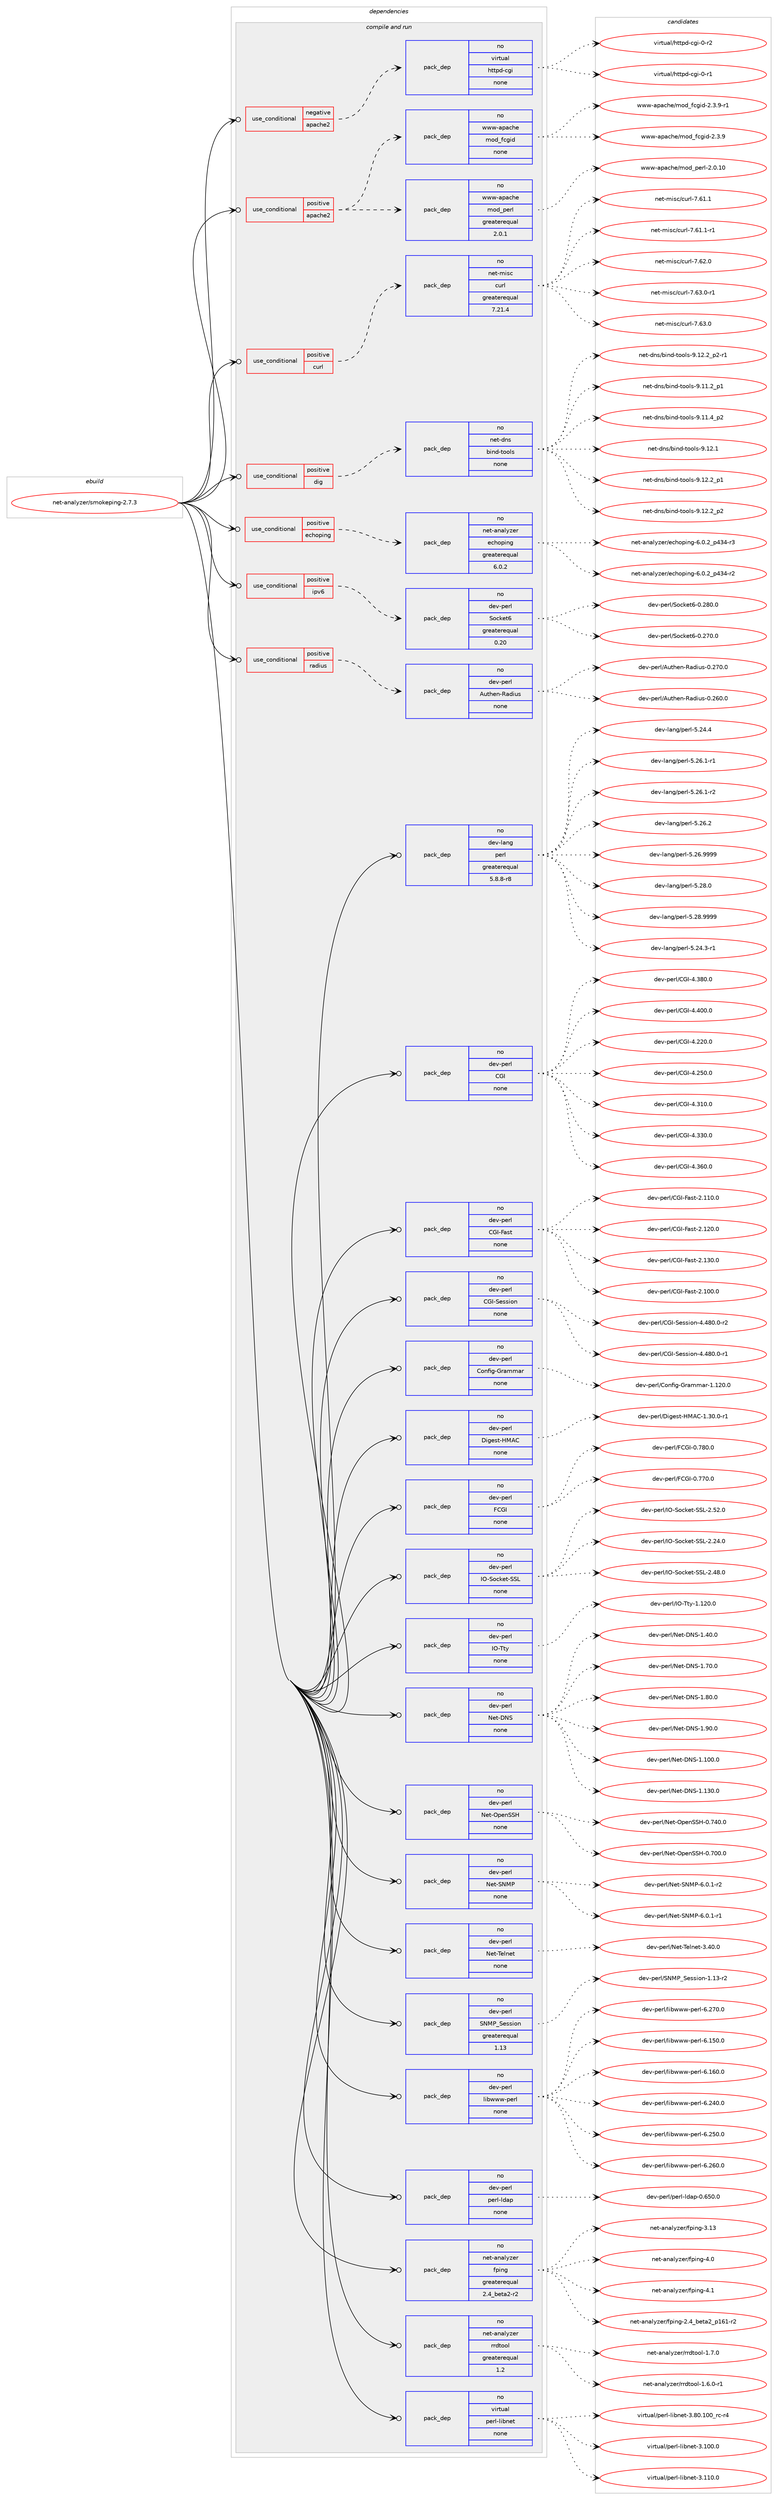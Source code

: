 digraph prolog {

# *************
# Graph options
# *************

newrank=true;
concentrate=true;
compound=true;
graph [rankdir=LR,fontname=Helvetica,fontsize=10,ranksep=1.5];#, ranksep=2.5, nodesep=0.2];
edge  [arrowhead=vee];
node  [fontname=Helvetica,fontsize=10];

# **********
# The ebuild
# **********

subgraph cluster_leftcol {
color=gray;
rank=same;
label=<<i>ebuild</i>>;
id [label="net-analyzer/smokeping-2.7.3", color=red, width=4, href="../net-analyzer/smokeping-2.7.3.svg"];
}

# ****************
# The dependencies
# ****************

subgraph cluster_midcol {
color=gray;
label=<<i>dependencies</i>>;
subgraph cluster_compile {
fillcolor="#eeeeee";
style=filled;
label=<<i>compile</i>>;
}
subgraph cluster_compileandrun {
fillcolor="#eeeeee";
style=filled;
label=<<i>compile and run</i>>;
subgraph cond352 {
dependency2958 [label=<<TABLE BORDER="0" CELLBORDER="1" CELLSPACING="0" CELLPADDING="4"><TR><TD ROWSPAN="3" CELLPADDING="10">use_conditional</TD></TR><TR><TD>negative</TD></TR><TR><TD>apache2</TD></TR></TABLE>>, shape=none, color=red];
subgraph pack2506 {
dependency2959 [label=<<TABLE BORDER="0" CELLBORDER="1" CELLSPACING="0" CELLPADDING="4" WIDTH="220"><TR><TD ROWSPAN="6" CELLPADDING="30">pack_dep</TD></TR><TR><TD WIDTH="110">no</TD></TR><TR><TD>virtual</TD></TR><TR><TD>httpd-cgi</TD></TR><TR><TD>none</TD></TR><TR><TD></TD></TR></TABLE>>, shape=none, color=blue];
}
dependency2958:e -> dependency2959:w [weight=20,style="dashed",arrowhead="vee"];
}
id:e -> dependency2958:w [weight=20,style="solid",arrowhead="odotvee"];
subgraph cond353 {
dependency2960 [label=<<TABLE BORDER="0" CELLBORDER="1" CELLSPACING="0" CELLPADDING="4"><TR><TD ROWSPAN="3" CELLPADDING="10">use_conditional</TD></TR><TR><TD>positive</TD></TR><TR><TD>apache2</TD></TR></TABLE>>, shape=none, color=red];
subgraph pack2507 {
dependency2961 [label=<<TABLE BORDER="0" CELLBORDER="1" CELLSPACING="0" CELLPADDING="4" WIDTH="220"><TR><TD ROWSPAN="6" CELLPADDING="30">pack_dep</TD></TR><TR><TD WIDTH="110">no</TD></TR><TR><TD>www-apache</TD></TR><TR><TD>mod_perl</TD></TR><TR><TD>greaterequal</TD></TR><TR><TD>2.0.1</TD></TR></TABLE>>, shape=none, color=blue];
}
dependency2960:e -> dependency2961:w [weight=20,style="dashed",arrowhead="vee"];
subgraph pack2508 {
dependency2962 [label=<<TABLE BORDER="0" CELLBORDER="1" CELLSPACING="0" CELLPADDING="4" WIDTH="220"><TR><TD ROWSPAN="6" CELLPADDING="30">pack_dep</TD></TR><TR><TD WIDTH="110">no</TD></TR><TR><TD>www-apache</TD></TR><TR><TD>mod_fcgid</TD></TR><TR><TD>none</TD></TR><TR><TD></TD></TR></TABLE>>, shape=none, color=blue];
}
dependency2960:e -> dependency2962:w [weight=20,style="dashed",arrowhead="vee"];
}
id:e -> dependency2960:w [weight=20,style="solid",arrowhead="odotvee"];
subgraph cond354 {
dependency2963 [label=<<TABLE BORDER="0" CELLBORDER="1" CELLSPACING="0" CELLPADDING="4"><TR><TD ROWSPAN="3" CELLPADDING="10">use_conditional</TD></TR><TR><TD>positive</TD></TR><TR><TD>curl</TD></TR></TABLE>>, shape=none, color=red];
subgraph pack2509 {
dependency2964 [label=<<TABLE BORDER="0" CELLBORDER="1" CELLSPACING="0" CELLPADDING="4" WIDTH="220"><TR><TD ROWSPAN="6" CELLPADDING="30">pack_dep</TD></TR><TR><TD WIDTH="110">no</TD></TR><TR><TD>net-misc</TD></TR><TR><TD>curl</TD></TR><TR><TD>greaterequal</TD></TR><TR><TD>7.21.4</TD></TR></TABLE>>, shape=none, color=blue];
}
dependency2963:e -> dependency2964:w [weight=20,style="dashed",arrowhead="vee"];
}
id:e -> dependency2963:w [weight=20,style="solid",arrowhead="odotvee"];
subgraph cond355 {
dependency2965 [label=<<TABLE BORDER="0" CELLBORDER="1" CELLSPACING="0" CELLPADDING="4"><TR><TD ROWSPAN="3" CELLPADDING="10">use_conditional</TD></TR><TR><TD>positive</TD></TR><TR><TD>dig</TD></TR></TABLE>>, shape=none, color=red];
subgraph pack2510 {
dependency2966 [label=<<TABLE BORDER="0" CELLBORDER="1" CELLSPACING="0" CELLPADDING="4" WIDTH="220"><TR><TD ROWSPAN="6" CELLPADDING="30">pack_dep</TD></TR><TR><TD WIDTH="110">no</TD></TR><TR><TD>net-dns</TD></TR><TR><TD>bind-tools</TD></TR><TR><TD>none</TD></TR><TR><TD></TD></TR></TABLE>>, shape=none, color=blue];
}
dependency2965:e -> dependency2966:w [weight=20,style="dashed",arrowhead="vee"];
}
id:e -> dependency2965:w [weight=20,style="solid",arrowhead="odotvee"];
subgraph cond356 {
dependency2967 [label=<<TABLE BORDER="0" CELLBORDER="1" CELLSPACING="0" CELLPADDING="4"><TR><TD ROWSPAN="3" CELLPADDING="10">use_conditional</TD></TR><TR><TD>positive</TD></TR><TR><TD>echoping</TD></TR></TABLE>>, shape=none, color=red];
subgraph pack2511 {
dependency2968 [label=<<TABLE BORDER="0" CELLBORDER="1" CELLSPACING="0" CELLPADDING="4" WIDTH="220"><TR><TD ROWSPAN="6" CELLPADDING="30">pack_dep</TD></TR><TR><TD WIDTH="110">no</TD></TR><TR><TD>net-analyzer</TD></TR><TR><TD>echoping</TD></TR><TR><TD>greaterequal</TD></TR><TR><TD>6.0.2</TD></TR></TABLE>>, shape=none, color=blue];
}
dependency2967:e -> dependency2968:w [weight=20,style="dashed",arrowhead="vee"];
}
id:e -> dependency2967:w [weight=20,style="solid",arrowhead="odotvee"];
subgraph cond357 {
dependency2969 [label=<<TABLE BORDER="0" CELLBORDER="1" CELLSPACING="0" CELLPADDING="4"><TR><TD ROWSPAN="3" CELLPADDING="10">use_conditional</TD></TR><TR><TD>positive</TD></TR><TR><TD>ipv6</TD></TR></TABLE>>, shape=none, color=red];
subgraph pack2512 {
dependency2970 [label=<<TABLE BORDER="0" CELLBORDER="1" CELLSPACING="0" CELLPADDING="4" WIDTH="220"><TR><TD ROWSPAN="6" CELLPADDING="30">pack_dep</TD></TR><TR><TD WIDTH="110">no</TD></TR><TR><TD>dev-perl</TD></TR><TR><TD>Socket6</TD></TR><TR><TD>greaterequal</TD></TR><TR><TD>0.20</TD></TR></TABLE>>, shape=none, color=blue];
}
dependency2969:e -> dependency2970:w [weight=20,style="dashed",arrowhead="vee"];
}
id:e -> dependency2969:w [weight=20,style="solid",arrowhead="odotvee"];
subgraph cond358 {
dependency2971 [label=<<TABLE BORDER="0" CELLBORDER="1" CELLSPACING="0" CELLPADDING="4"><TR><TD ROWSPAN="3" CELLPADDING="10">use_conditional</TD></TR><TR><TD>positive</TD></TR><TR><TD>radius</TD></TR></TABLE>>, shape=none, color=red];
subgraph pack2513 {
dependency2972 [label=<<TABLE BORDER="0" CELLBORDER="1" CELLSPACING="0" CELLPADDING="4" WIDTH="220"><TR><TD ROWSPAN="6" CELLPADDING="30">pack_dep</TD></TR><TR><TD WIDTH="110">no</TD></TR><TR><TD>dev-perl</TD></TR><TR><TD>Authen-Radius</TD></TR><TR><TD>none</TD></TR><TR><TD></TD></TR></TABLE>>, shape=none, color=blue];
}
dependency2971:e -> dependency2972:w [weight=20,style="dashed",arrowhead="vee"];
}
id:e -> dependency2971:w [weight=20,style="solid",arrowhead="odotvee"];
subgraph pack2514 {
dependency2973 [label=<<TABLE BORDER="0" CELLBORDER="1" CELLSPACING="0" CELLPADDING="4" WIDTH="220"><TR><TD ROWSPAN="6" CELLPADDING="30">pack_dep</TD></TR><TR><TD WIDTH="110">no</TD></TR><TR><TD>dev-lang</TD></TR><TR><TD>perl</TD></TR><TR><TD>greaterequal</TD></TR><TR><TD>5.8.8-r8</TD></TR></TABLE>>, shape=none, color=blue];
}
id:e -> dependency2973:w [weight=20,style="solid",arrowhead="odotvee"];
subgraph pack2515 {
dependency2974 [label=<<TABLE BORDER="0" CELLBORDER="1" CELLSPACING="0" CELLPADDING="4" WIDTH="220"><TR><TD ROWSPAN="6" CELLPADDING="30">pack_dep</TD></TR><TR><TD WIDTH="110">no</TD></TR><TR><TD>dev-perl</TD></TR><TR><TD>CGI</TD></TR><TR><TD>none</TD></TR><TR><TD></TD></TR></TABLE>>, shape=none, color=blue];
}
id:e -> dependency2974:w [weight=20,style="solid",arrowhead="odotvee"];
subgraph pack2516 {
dependency2975 [label=<<TABLE BORDER="0" CELLBORDER="1" CELLSPACING="0" CELLPADDING="4" WIDTH="220"><TR><TD ROWSPAN="6" CELLPADDING="30">pack_dep</TD></TR><TR><TD WIDTH="110">no</TD></TR><TR><TD>dev-perl</TD></TR><TR><TD>CGI-Fast</TD></TR><TR><TD>none</TD></TR><TR><TD></TD></TR></TABLE>>, shape=none, color=blue];
}
id:e -> dependency2975:w [weight=20,style="solid",arrowhead="odotvee"];
subgraph pack2517 {
dependency2976 [label=<<TABLE BORDER="0" CELLBORDER="1" CELLSPACING="0" CELLPADDING="4" WIDTH="220"><TR><TD ROWSPAN="6" CELLPADDING="30">pack_dep</TD></TR><TR><TD WIDTH="110">no</TD></TR><TR><TD>dev-perl</TD></TR><TR><TD>CGI-Session</TD></TR><TR><TD>none</TD></TR><TR><TD></TD></TR></TABLE>>, shape=none, color=blue];
}
id:e -> dependency2976:w [weight=20,style="solid",arrowhead="odotvee"];
subgraph pack2518 {
dependency2977 [label=<<TABLE BORDER="0" CELLBORDER="1" CELLSPACING="0" CELLPADDING="4" WIDTH="220"><TR><TD ROWSPAN="6" CELLPADDING="30">pack_dep</TD></TR><TR><TD WIDTH="110">no</TD></TR><TR><TD>dev-perl</TD></TR><TR><TD>Config-Grammar</TD></TR><TR><TD>none</TD></TR><TR><TD></TD></TR></TABLE>>, shape=none, color=blue];
}
id:e -> dependency2977:w [weight=20,style="solid",arrowhead="odotvee"];
subgraph pack2519 {
dependency2978 [label=<<TABLE BORDER="0" CELLBORDER="1" CELLSPACING="0" CELLPADDING="4" WIDTH="220"><TR><TD ROWSPAN="6" CELLPADDING="30">pack_dep</TD></TR><TR><TD WIDTH="110">no</TD></TR><TR><TD>dev-perl</TD></TR><TR><TD>Digest-HMAC</TD></TR><TR><TD>none</TD></TR><TR><TD></TD></TR></TABLE>>, shape=none, color=blue];
}
id:e -> dependency2978:w [weight=20,style="solid",arrowhead="odotvee"];
subgraph pack2520 {
dependency2979 [label=<<TABLE BORDER="0" CELLBORDER="1" CELLSPACING="0" CELLPADDING="4" WIDTH="220"><TR><TD ROWSPAN="6" CELLPADDING="30">pack_dep</TD></TR><TR><TD WIDTH="110">no</TD></TR><TR><TD>dev-perl</TD></TR><TR><TD>FCGI</TD></TR><TR><TD>none</TD></TR><TR><TD></TD></TR></TABLE>>, shape=none, color=blue];
}
id:e -> dependency2979:w [weight=20,style="solid",arrowhead="odotvee"];
subgraph pack2521 {
dependency2980 [label=<<TABLE BORDER="0" CELLBORDER="1" CELLSPACING="0" CELLPADDING="4" WIDTH="220"><TR><TD ROWSPAN="6" CELLPADDING="30">pack_dep</TD></TR><TR><TD WIDTH="110">no</TD></TR><TR><TD>dev-perl</TD></TR><TR><TD>IO-Socket-SSL</TD></TR><TR><TD>none</TD></TR><TR><TD></TD></TR></TABLE>>, shape=none, color=blue];
}
id:e -> dependency2980:w [weight=20,style="solid",arrowhead="odotvee"];
subgraph pack2522 {
dependency2981 [label=<<TABLE BORDER="0" CELLBORDER="1" CELLSPACING="0" CELLPADDING="4" WIDTH="220"><TR><TD ROWSPAN="6" CELLPADDING="30">pack_dep</TD></TR><TR><TD WIDTH="110">no</TD></TR><TR><TD>dev-perl</TD></TR><TR><TD>IO-Tty</TD></TR><TR><TD>none</TD></TR><TR><TD></TD></TR></TABLE>>, shape=none, color=blue];
}
id:e -> dependency2981:w [weight=20,style="solid",arrowhead="odotvee"];
subgraph pack2523 {
dependency2982 [label=<<TABLE BORDER="0" CELLBORDER="1" CELLSPACING="0" CELLPADDING="4" WIDTH="220"><TR><TD ROWSPAN="6" CELLPADDING="30">pack_dep</TD></TR><TR><TD WIDTH="110">no</TD></TR><TR><TD>dev-perl</TD></TR><TR><TD>Net-DNS</TD></TR><TR><TD>none</TD></TR><TR><TD></TD></TR></TABLE>>, shape=none, color=blue];
}
id:e -> dependency2982:w [weight=20,style="solid",arrowhead="odotvee"];
subgraph pack2524 {
dependency2983 [label=<<TABLE BORDER="0" CELLBORDER="1" CELLSPACING="0" CELLPADDING="4" WIDTH="220"><TR><TD ROWSPAN="6" CELLPADDING="30">pack_dep</TD></TR><TR><TD WIDTH="110">no</TD></TR><TR><TD>dev-perl</TD></TR><TR><TD>Net-OpenSSH</TD></TR><TR><TD>none</TD></TR><TR><TD></TD></TR></TABLE>>, shape=none, color=blue];
}
id:e -> dependency2983:w [weight=20,style="solid",arrowhead="odotvee"];
subgraph pack2525 {
dependency2984 [label=<<TABLE BORDER="0" CELLBORDER="1" CELLSPACING="0" CELLPADDING="4" WIDTH="220"><TR><TD ROWSPAN="6" CELLPADDING="30">pack_dep</TD></TR><TR><TD WIDTH="110">no</TD></TR><TR><TD>dev-perl</TD></TR><TR><TD>Net-SNMP</TD></TR><TR><TD>none</TD></TR><TR><TD></TD></TR></TABLE>>, shape=none, color=blue];
}
id:e -> dependency2984:w [weight=20,style="solid",arrowhead="odotvee"];
subgraph pack2526 {
dependency2985 [label=<<TABLE BORDER="0" CELLBORDER="1" CELLSPACING="0" CELLPADDING="4" WIDTH="220"><TR><TD ROWSPAN="6" CELLPADDING="30">pack_dep</TD></TR><TR><TD WIDTH="110">no</TD></TR><TR><TD>dev-perl</TD></TR><TR><TD>Net-Telnet</TD></TR><TR><TD>none</TD></TR><TR><TD></TD></TR></TABLE>>, shape=none, color=blue];
}
id:e -> dependency2985:w [weight=20,style="solid",arrowhead="odotvee"];
subgraph pack2527 {
dependency2986 [label=<<TABLE BORDER="0" CELLBORDER="1" CELLSPACING="0" CELLPADDING="4" WIDTH="220"><TR><TD ROWSPAN="6" CELLPADDING="30">pack_dep</TD></TR><TR><TD WIDTH="110">no</TD></TR><TR><TD>dev-perl</TD></TR><TR><TD>SNMP_Session</TD></TR><TR><TD>greaterequal</TD></TR><TR><TD>1.13</TD></TR></TABLE>>, shape=none, color=blue];
}
id:e -> dependency2986:w [weight=20,style="solid",arrowhead="odotvee"];
subgraph pack2528 {
dependency2987 [label=<<TABLE BORDER="0" CELLBORDER="1" CELLSPACING="0" CELLPADDING="4" WIDTH="220"><TR><TD ROWSPAN="6" CELLPADDING="30">pack_dep</TD></TR><TR><TD WIDTH="110">no</TD></TR><TR><TD>dev-perl</TD></TR><TR><TD>libwww-perl</TD></TR><TR><TD>none</TD></TR><TR><TD></TD></TR></TABLE>>, shape=none, color=blue];
}
id:e -> dependency2987:w [weight=20,style="solid",arrowhead="odotvee"];
subgraph pack2529 {
dependency2988 [label=<<TABLE BORDER="0" CELLBORDER="1" CELLSPACING="0" CELLPADDING="4" WIDTH="220"><TR><TD ROWSPAN="6" CELLPADDING="30">pack_dep</TD></TR><TR><TD WIDTH="110">no</TD></TR><TR><TD>dev-perl</TD></TR><TR><TD>perl-ldap</TD></TR><TR><TD>none</TD></TR><TR><TD></TD></TR></TABLE>>, shape=none, color=blue];
}
id:e -> dependency2988:w [weight=20,style="solid",arrowhead="odotvee"];
subgraph pack2530 {
dependency2989 [label=<<TABLE BORDER="0" CELLBORDER="1" CELLSPACING="0" CELLPADDING="4" WIDTH="220"><TR><TD ROWSPAN="6" CELLPADDING="30">pack_dep</TD></TR><TR><TD WIDTH="110">no</TD></TR><TR><TD>net-analyzer</TD></TR><TR><TD>fping</TD></TR><TR><TD>greaterequal</TD></TR><TR><TD>2.4_beta2-r2</TD></TR></TABLE>>, shape=none, color=blue];
}
id:e -> dependency2989:w [weight=20,style="solid",arrowhead="odotvee"];
subgraph pack2531 {
dependency2990 [label=<<TABLE BORDER="0" CELLBORDER="1" CELLSPACING="0" CELLPADDING="4" WIDTH="220"><TR><TD ROWSPAN="6" CELLPADDING="30">pack_dep</TD></TR><TR><TD WIDTH="110">no</TD></TR><TR><TD>net-analyzer</TD></TR><TR><TD>rrdtool</TD></TR><TR><TD>greaterequal</TD></TR><TR><TD>1.2</TD></TR></TABLE>>, shape=none, color=blue];
}
id:e -> dependency2990:w [weight=20,style="solid",arrowhead="odotvee"];
subgraph pack2532 {
dependency2991 [label=<<TABLE BORDER="0" CELLBORDER="1" CELLSPACING="0" CELLPADDING="4" WIDTH="220"><TR><TD ROWSPAN="6" CELLPADDING="30">pack_dep</TD></TR><TR><TD WIDTH="110">no</TD></TR><TR><TD>virtual</TD></TR><TR><TD>perl-libnet</TD></TR><TR><TD>none</TD></TR><TR><TD></TD></TR></TABLE>>, shape=none, color=blue];
}
id:e -> dependency2991:w [weight=20,style="solid",arrowhead="odotvee"];
}
subgraph cluster_run {
fillcolor="#eeeeee";
style=filled;
label=<<i>run</i>>;
}
}

# **************
# The candidates
# **************

subgraph cluster_choices {
rank=same;
color=gray;
label=<<i>candidates</i>>;

subgraph choice2506 {
color=black;
nodesep=1;
choice1181051141161179710847104116116112100459910310545484511449 [label="virtual/httpd-cgi-0-r1", color=red, width=4,href="../virtual/httpd-cgi-0-r1.svg"];
choice1181051141161179710847104116116112100459910310545484511450 [label="virtual/httpd-cgi-0-r2", color=red, width=4,href="../virtual/httpd-cgi-0-r2.svg"];
dependency2959:e -> choice1181051141161179710847104116116112100459910310545484511449:w [style=dotted,weight="100"];
dependency2959:e -> choice1181051141161179710847104116116112100459910310545484511450:w [style=dotted,weight="100"];
}
subgraph choice2507 {
color=black;
nodesep=1;
choice11911911945971129799104101471091111009511210111410845504648464948 [label="www-apache/mod_perl-2.0.10", color=red, width=4,href="../www-apache/mod_perl-2.0.10.svg"];
dependency2961:e -> choice11911911945971129799104101471091111009511210111410845504648464948:w [style=dotted,weight="100"];
}
subgraph choice2508 {
color=black;
nodesep=1;
choice11911911945971129799104101471091111009510299103105100455046514657 [label="www-apache/mod_fcgid-2.3.9", color=red, width=4,href="../www-apache/mod_fcgid-2.3.9.svg"];
choice119119119459711297991041014710911110095102991031051004550465146574511449 [label="www-apache/mod_fcgid-2.3.9-r1", color=red, width=4,href="../www-apache/mod_fcgid-2.3.9-r1.svg"];
dependency2962:e -> choice11911911945971129799104101471091111009510299103105100455046514657:w [style=dotted,weight="100"];
dependency2962:e -> choice119119119459711297991041014710911110095102991031051004550465146574511449:w [style=dotted,weight="100"];
}
subgraph choice2509 {
color=black;
nodesep=1;
choice1101011164510910511599479911711410845554654514648 [label="net-misc/curl-7.63.0", color=red, width=4,href="../net-misc/curl-7.63.0.svg"];
choice1101011164510910511599479911711410845554654494649 [label="net-misc/curl-7.61.1", color=red, width=4,href="../net-misc/curl-7.61.1.svg"];
choice11010111645109105115994799117114108455546544946494511449 [label="net-misc/curl-7.61.1-r1", color=red, width=4,href="../net-misc/curl-7.61.1-r1.svg"];
choice1101011164510910511599479911711410845554654504648 [label="net-misc/curl-7.62.0", color=red, width=4,href="../net-misc/curl-7.62.0.svg"];
choice11010111645109105115994799117114108455546545146484511449 [label="net-misc/curl-7.63.0-r1", color=red, width=4,href="../net-misc/curl-7.63.0-r1.svg"];
dependency2964:e -> choice1101011164510910511599479911711410845554654514648:w [style=dotted,weight="100"];
dependency2964:e -> choice1101011164510910511599479911711410845554654494649:w [style=dotted,weight="100"];
dependency2964:e -> choice11010111645109105115994799117114108455546544946494511449:w [style=dotted,weight="100"];
dependency2964:e -> choice1101011164510910511599479911711410845554654504648:w [style=dotted,weight="100"];
dependency2964:e -> choice11010111645109105115994799117114108455546545146484511449:w [style=dotted,weight="100"];
}
subgraph choice2510 {
color=black;
nodesep=1;
choice11010111645100110115479810511010045116111111108115455746494946509511249 [label="net-dns/bind-tools-9.11.2_p1", color=red, width=4,href="../net-dns/bind-tools-9.11.2_p1.svg"];
choice11010111645100110115479810511010045116111111108115455746494946529511250 [label="net-dns/bind-tools-9.11.4_p2", color=red, width=4,href="../net-dns/bind-tools-9.11.4_p2.svg"];
choice1101011164510011011547981051101004511611111110811545574649504649 [label="net-dns/bind-tools-9.12.1", color=red, width=4,href="../net-dns/bind-tools-9.12.1.svg"];
choice11010111645100110115479810511010045116111111108115455746495046509511249 [label="net-dns/bind-tools-9.12.2_p1", color=red, width=4,href="../net-dns/bind-tools-9.12.2_p1.svg"];
choice11010111645100110115479810511010045116111111108115455746495046509511250 [label="net-dns/bind-tools-9.12.2_p2", color=red, width=4,href="../net-dns/bind-tools-9.12.2_p2.svg"];
choice110101116451001101154798105110100451161111111081154557464950465095112504511449 [label="net-dns/bind-tools-9.12.2_p2-r1", color=red, width=4,href="../net-dns/bind-tools-9.12.2_p2-r1.svg"];
dependency2966:e -> choice11010111645100110115479810511010045116111111108115455746494946509511249:w [style=dotted,weight="100"];
dependency2966:e -> choice11010111645100110115479810511010045116111111108115455746494946529511250:w [style=dotted,weight="100"];
dependency2966:e -> choice1101011164510011011547981051101004511611111110811545574649504649:w [style=dotted,weight="100"];
dependency2966:e -> choice11010111645100110115479810511010045116111111108115455746495046509511249:w [style=dotted,weight="100"];
dependency2966:e -> choice11010111645100110115479810511010045116111111108115455746495046509511250:w [style=dotted,weight="100"];
dependency2966:e -> choice110101116451001101154798105110100451161111111081154557464950465095112504511449:w [style=dotted,weight="100"];
}
subgraph choice2511 {
color=black;
nodesep=1;
choice1101011164597110971081211221011144710199104111112105110103455446484650951125251524511450 [label="net-analyzer/echoping-6.0.2_p434-r2", color=red, width=4,href="../net-analyzer/echoping-6.0.2_p434-r2.svg"];
choice1101011164597110971081211221011144710199104111112105110103455446484650951125251524511451 [label="net-analyzer/echoping-6.0.2_p434-r3", color=red, width=4,href="../net-analyzer/echoping-6.0.2_p434-r3.svg"];
dependency2968:e -> choice1101011164597110971081211221011144710199104111112105110103455446484650951125251524511450:w [style=dotted,weight="100"];
dependency2968:e -> choice1101011164597110971081211221011144710199104111112105110103455446484650951125251524511451:w [style=dotted,weight="100"];
}
subgraph choice2512 {
color=black;
nodesep=1;
choice10010111845112101114108478311199107101116544548465055484648 [label="dev-perl/Socket6-0.270.0", color=red, width=4,href="../dev-perl/Socket6-0.270.0.svg"];
choice10010111845112101114108478311199107101116544548465056484648 [label="dev-perl/Socket6-0.280.0", color=red, width=4,href="../dev-perl/Socket6-0.280.0.svg"];
dependency2970:e -> choice10010111845112101114108478311199107101116544548465055484648:w [style=dotted,weight="100"];
dependency2970:e -> choice10010111845112101114108478311199107101116544548465056484648:w [style=dotted,weight="100"];
}
subgraph choice2513 {
color=black;
nodesep=1;
choice1001011184511210111410847651171161041011104582971001051171154548465054484648 [label="dev-perl/Authen-Radius-0.260.0", color=red, width=4,href="../dev-perl/Authen-Radius-0.260.0.svg"];
choice1001011184511210111410847651171161041011104582971001051171154548465055484648 [label="dev-perl/Authen-Radius-0.270.0", color=red, width=4,href="../dev-perl/Authen-Radius-0.270.0.svg"];
dependency2972:e -> choice1001011184511210111410847651171161041011104582971001051171154548465054484648:w [style=dotted,weight="100"];
dependency2972:e -> choice1001011184511210111410847651171161041011104582971001051171154548465055484648:w [style=dotted,weight="100"];
}
subgraph choice2514 {
color=black;
nodesep=1;
choice100101118451089711010347112101114108455346505246514511449 [label="dev-lang/perl-5.24.3-r1", color=red, width=4,href="../dev-lang/perl-5.24.3-r1.svg"];
choice10010111845108971101034711210111410845534650524652 [label="dev-lang/perl-5.24.4", color=red, width=4,href="../dev-lang/perl-5.24.4.svg"];
choice100101118451089711010347112101114108455346505446494511449 [label="dev-lang/perl-5.26.1-r1", color=red, width=4,href="../dev-lang/perl-5.26.1-r1.svg"];
choice100101118451089711010347112101114108455346505446494511450 [label="dev-lang/perl-5.26.1-r2", color=red, width=4,href="../dev-lang/perl-5.26.1-r2.svg"];
choice10010111845108971101034711210111410845534650544650 [label="dev-lang/perl-5.26.2", color=red, width=4,href="../dev-lang/perl-5.26.2.svg"];
choice10010111845108971101034711210111410845534650544657575757 [label="dev-lang/perl-5.26.9999", color=red, width=4,href="../dev-lang/perl-5.26.9999.svg"];
choice10010111845108971101034711210111410845534650564648 [label="dev-lang/perl-5.28.0", color=red, width=4,href="../dev-lang/perl-5.28.0.svg"];
choice10010111845108971101034711210111410845534650564657575757 [label="dev-lang/perl-5.28.9999", color=red, width=4,href="../dev-lang/perl-5.28.9999.svg"];
dependency2973:e -> choice100101118451089711010347112101114108455346505246514511449:w [style=dotted,weight="100"];
dependency2973:e -> choice10010111845108971101034711210111410845534650524652:w [style=dotted,weight="100"];
dependency2973:e -> choice100101118451089711010347112101114108455346505446494511449:w [style=dotted,weight="100"];
dependency2973:e -> choice100101118451089711010347112101114108455346505446494511450:w [style=dotted,weight="100"];
dependency2973:e -> choice10010111845108971101034711210111410845534650544650:w [style=dotted,weight="100"];
dependency2973:e -> choice10010111845108971101034711210111410845534650544657575757:w [style=dotted,weight="100"];
dependency2973:e -> choice10010111845108971101034711210111410845534650564648:w [style=dotted,weight="100"];
dependency2973:e -> choice10010111845108971101034711210111410845534650564657575757:w [style=dotted,weight="100"];
}
subgraph choice2515 {
color=black;
nodesep=1;
choice10010111845112101114108476771734552465050484648 [label="dev-perl/CGI-4.220.0", color=red, width=4,href="../dev-perl/CGI-4.220.0.svg"];
choice10010111845112101114108476771734552465053484648 [label="dev-perl/CGI-4.250.0", color=red, width=4,href="../dev-perl/CGI-4.250.0.svg"];
choice10010111845112101114108476771734552465149484648 [label="dev-perl/CGI-4.310.0", color=red, width=4,href="../dev-perl/CGI-4.310.0.svg"];
choice10010111845112101114108476771734552465151484648 [label="dev-perl/CGI-4.330.0", color=red, width=4,href="../dev-perl/CGI-4.330.0.svg"];
choice10010111845112101114108476771734552465154484648 [label="dev-perl/CGI-4.360.0", color=red, width=4,href="../dev-perl/CGI-4.360.0.svg"];
choice10010111845112101114108476771734552465156484648 [label="dev-perl/CGI-4.380.0", color=red, width=4,href="../dev-perl/CGI-4.380.0.svg"];
choice10010111845112101114108476771734552465248484648 [label="dev-perl/CGI-4.400.0", color=red, width=4,href="../dev-perl/CGI-4.400.0.svg"];
dependency2974:e -> choice10010111845112101114108476771734552465050484648:w [style=dotted,weight="100"];
dependency2974:e -> choice10010111845112101114108476771734552465053484648:w [style=dotted,weight="100"];
dependency2974:e -> choice10010111845112101114108476771734552465149484648:w [style=dotted,weight="100"];
dependency2974:e -> choice10010111845112101114108476771734552465151484648:w [style=dotted,weight="100"];
dependency2974:e -> choice10010111845112101114108476771734552465154484648:w [style=dotted,weight="100"];
dependency2974:e -> choice10010111845112101114108476771734552465156484648:w [style=dotted,weight="100"];
dependency2974:e -> choice10010111845112101114108476771734552465248484648:w [style=dotted,weight="100"];
}
subgraph choice2516 {
color=black;
nodesep=1;
choice10010111845112101114108476771734570971151164550464948484648 [label="dev-perl/CGI-Fast-2.100.0", color=red, width=4,href="../dev-perl/CGI-Fast-2.100.0.svg"];
choice10010111845112101114108476771734570971151164550464949484648 [label="dev-perl/CGI-Fast-2.110.0", color=red, width=4,href="../dev-perl/CGI-Fast-2.110.0.svg"];
choice10010111845112101114108476771734570971151164550464950484648 [label="dev-perl/CGI-Fast-2.120.0", color=red, width=4,href="../dev-perl/CGI-Fast-2.120.0.svg"];
choice10010111845112101114108476771734570971151164550464951484648 [label="dev-perl/CGI-Fast-2.130.0", color=red, width=4,href="../dev-perl/CGI-Fast-2.130.0.svg"];
dependency2975:e -> choice10010111845112101114108476771734570971151164550464948484648:w [style=dotted,weight="100"];
dependency2975:e -> choice10010111845112101114108476771734570971151164550464949484648:w [style=dotted,weight="100"];
dependency2975:e -> choice10010111845112101114108476771734570971151164550464950484648:w [style=dotted,weight="100"];
dependency2975:e -> choice10010111845112101114108476771734570971151164550464951484648:w [style=dotted,weight="100"];
}
subgraph choice2517 {
color=black;
nodesep=1;
choice1001011184511210111410847677173458310111511510511111045524652564846484511449 [label="dev-perl/CGI-Session-4.480.0-r1", color=red, width=4,href="../dev-perl/CGI-Session-4.480.0-r1.svg"];
choice1001011184511210111410847677173458310111511510511111045524652564846484511450 [label="dev-perl/CGI-Session-4.480.0-r2", color=red, width=4,href="../dev-perl/CGI-Session-4.480.0-r2.svg"];
dependency2976:e -> choice1001011184511210111410847677173458310111511510511111045524652564846484511449:w [style=dotted,weight="100"];
dependency2976:e -> choice1001011184511210111410847677173458310111511510511111045524652564846484511450:w [style=dotted,weight="100"];
}
subgraph choice2518 {
color=black;
nodesep=1;
choice100101118451121011141084767111110102105103457111497109109971144549464950484648 [label="dev-perl/Config-Grammar-1.120.0", color=red, width=4,href="../dev-perl/Config-Grammar-1.120.0.svg"];
dependency2977:e -> choice100101118451121011141084767111110102105103457111497109109971144549464950484648:w [style=dotted,weight="100"];
}
subgraph choice2519 {
color=black;
nodesep=1;
choice1001011184511210111410847681051031011151164572776567454946514846484511449 [label="dev-perl/Digest-HMAC-1.30.0-r1", color=red, width=4,href="../dev-perl/Digest-HMAC-1.30.0-r1.svg"];
dependency2978:e -> choice1001011184511210111410847681051031011151164572776567454946514846484511449:w [style=dotted,weight="100"];
}
subgraph choice2520 {
color=black;
nodesep=1;
choice1001011184511210111410847706771734548465555484648 [label="dev-perl/FCGI-0.770.0", color=red, width=4,href="../dev-perl/FCGI-0.770.0.svg"];
choice1001011184511210111410847706771734548465556484648 [label="dev-perl/FCGI-0.780.0", color=red, width=4,href="../dev-perl/FCGI-0.780.0.svg"];
dependency2979:e -> choice1001011184511210111410847706771734548465555484648:w [style=dotted,weight="100"];
dependency2979:e -> choice1001011184511210111410847706771734548465556484648:w [style=dotted,weight="100"];
}
subgraph choice2521 {
color=black;
nodesep=1;
choice100101118451121011141084773794583111991071011164583837645504650524648 [label="dev-perl/IO-Socket-SSL-2.24.0", color=red, width=4,href="../dev-perl/IO-Socket-SSL-2.24.0.svg"];
choice100101118451121011141084773794583111991071011164583837645504652564648 [label="dev-perl/IO-Socket-SSL-2.48.0", color=red, width=4,href="../dev-perl/IO-Socket-SSL-2.48.0.svg"];
choice100101118451121011141084773794583111991071011164583837645504653504648 [label="dev-perl/IO-Socket-SSL-2.52.0", color=red, width=4,href="../dev-perl/IO-Socket-SSL-2.52.0.svg"];
dependency2980:e -> choice100101118451121011141084773794583111991071011164583837645504650524648:w [style=dotted,weight="100"];
dependency2980:e -> choice100101118451121011141084773794583111991071011164583837645504652564648:w [style=dotted,weight="100"];
dependency2980:e -> choice100101118451121011141084773794583111991071011164583837645504653504648:w [style=dotted,weight="100"];
}
subgraph choice2522 {
color=black;
nodesep=1;
choice1001011184511210111410847737945841161214549464950484648 [label="dev-perl/IO-Tty-1.120.0", color=red, width=4,href="../dev-perl/IO-Tty-1.120.0.svg"];
dependency2981:e -> choice1001011184511210111410847737945841161214549464950484648:w [style=dotted,weight="100"];
}
subgraph choice2523 {
color=black;
nodesep=1;
choice1001011184511210111410847781011164568788345494655484648 [label="dev-perl/Net-DNS-1.70.0", color=red, width=4,href="../dev-perl/Net-DNS-1.70.0.svg"];
choice1001011184511210111410847781011164568788345494656484648 [label="dev-perl/Net-DNS-1.80.0", color=red, width=4,href="../dev-perl/Net-DNS-1.80.0.svg"];
choice1001011184511210111410847781011164568788345494657484648 [label="dev-perl/Net-DNS-1.90.0", color=red, width=4,href="../dev-perl/Net-DNS-1.90.0.svg"];
choice100101118451121011141084778101116456878834549464948484648 [label="dev-perl/Net-DNS-1.100.0", color=red, width=4,href="../dev-perl/Net-DNS-1.100.0.svg"];
choice100101118451121011141084778101116456878834549464951484648 [label="dev-perl/Net-DNS-1.130.0", color=red, width=4,href="../dev-perl/Net-DNS-1.130.0.svg"];
choice1001011184511210111410847781011164568788345494652484648 [label="dev-perl/Net-DNS-1.40.0", color=red, width=4,href="../dev-perl/Net-DNS-1.40.0.svg"];
dependency2982:e -> choice1001011184511210111410847781011164568788345494655484648:w [style=dotted,weight="100"];
dependency2982:e -> choice1001011184511210111410847781011164568788345494656484648:w [style=dotted,weight="100"];
dependency2982:e -> choice1001011184511210111410847781011164568788345494657484648:w [style=dotted,weight="100"];
dependency2982:e -> choice100101118451121011141084778101116456878834549464948484648:w [style=dotted,weight="100"];
dependency2982:e -> choice100101118451121011141084778101116456878834549464951484648:w [style=dotted,weight="100"];
dependency2982:e -> choice1001011184511210111410847781011164568788345494652484648:w [style=dotted,weight="100"];
}
subgraph choice2524 {
color=black;
nodesep=1;
choice10010111845112101114108477810111645791121011108383724548465548484648 [label="dev-perl/Net-OpenSSH-0.700.0", color=red, width=4,href="../dev-perl/Net-OpenSSH-0.700.0.svg"];
choice10010111845112101114108477810111645791121011108383724548465552484648 [label="dev-perl/Net-OpenSSH-0.740.0", color=red, width=4,href="../dev-perl/Net-OpenSSH-0.740.0.svg"];
dependency2983:e -> choice10010111845112101114108477810111645791121011108383724548465548484648:w [style=dotted,weight="100"];
dependency2983:e -> choice10010111845112101114108477810111645791121011108383724548465552484648:w [style=dotted,weight="100"];
}
subgraph choice2525 {
color=black;
nodesep=1;
choice10010111845112101114108477810111645837877804554464846494511449 [label="dev-perl/Net-SNMP-6.0.1-r1", color=red, width=4,href="../dev-perl/Net-SNMP-6.0.1-r1.svg"];
choice10010111845112101114108477810111645837877804554464846494511450 [label="dev-perl/Net-SNMP-6.0.1-r2", color=red, width=4,href="../dev-perl/Net-SNMP-6.0.1-r2.svg"];
dependency2984:e -> choice10010111845112101114108477810111645837877804554464846494511449:w [style=dotted,weight="100"];
dependency2984:e -> choice10010111845112101114108477810111645837877804554464846494511450:w [style=dotted,weight="100"];
}
subgraph choice2526 {
color=black;
nodesep=1;
choice100101118451121011141084778101116458410110811010111645514652484648 [label="dev-perl/Net-Telnet-3.40.0", color=red, width=4,href="../dev-perl/Net-Telnet-3.40.0.svg"];
dependency2985:e -> choice100101118451121011141084778101116458410110811010111645514652484648:w [style=dotted,weight="100"];
}
subgraph choice2527 {
color=black;
nodesep=1;
choice100101118451121011141084783787780958310111511510511111045494649514511450 [label="dev-perl/SNMP_Session-1.13-r2", color=red, width=4,href="../dev-perl/SNMP_Session-1.13-r2.svg"];
dependency2986:e -> choice100101118451121011141084783787780958310111511510511111045494649514511450:w [style=dotted,weight="100"];
}
subgraph choice2528 {
color=black;
nodesep=1;
choice100101118451121011141084710810598119119119451121011141084554464953484648 [label="dev-perl/libwww-perl-6.150.0", color=red, width=4,href="../dev-perl/libwww-perl-6.150.0.svg"];
choice100101118451121011141084710810598119119119451121011141084554464954484648 [label="dev-perl/libwww-perl-6.160.0", color=red, width=4,href="../dev-perl/libwww-perl-6.160.0.svg"];
choice100101118451121011141084710810598119119119451121011141084554465052484648 [label="dev-perl/libwww-perl-6.240.0", color=red, width=4,href="../dev-perl/libwww-perl-6.240.0.svg"];
choice100101118451121011141084710810598119119119451121011141084554465053484648 [label="dev-perl/libwww-perl-6.250.0", color=red, width=4,href="../dev-perl/libwww-perl-6.250.0.svg"];
choice100101118451121011141084710810598119119119451121011141084554465054484648 [label="dev-perl/libwww-perl-6.260.0", color=red, width=4,href="../dev-perl/libwww-perl-6.260.0.svg"];
choice100101118451121011141084710810598119119119451121011141084554465055484648 [label="dev-perl/libwww-perl-6.270.0", color=red, width=4,href="../dev-perl/libwww-perl-6.270.0.svg"];
dependency2987:e -> choice100101118451121011141084710810598119119119451121011141084554464953484648:w [style=dotted,weight="100"];
dependency2987:e -> choice100101118451121011141084710810598119119119451121011141084554464954484648:w [style=dotted,weight="100"];
dependency2987:e -> choice100101118451121011141084710810598119119119451121011141084554465052484648:w [style=dotted,weight="100"];
dependency2987:e -> choice100101118451121011141084710810598119119119451121011141084554465053484648:w [style=dotted,weight="100"];
dependency2987:e -> choice100101118451121011141084710810598119119119451121011141084554465054484648:w [style=dotted,weight="100"];
dependency2987:e -> choice100101118451121011141084710810598119119119451121011141084554465055484648:w [style=dotted,weight="100"];
}
subgraph choice2529 {
color=black;
nodesep=1;
choice100101118451121011141084711210111410845108100971124548465453484648 [label="dev-perl/perl-ldap-0.650.0", color=red, width=4,href="../dev-perl/perl-ldap-0.650.0.svg"];
dependency2988:e -> choice100101118451121011141084711210111410845108100971124548465453484648:w [style=dotted,weight="100"];
}
subgraph choice2530 {
color=black;
nodesep=1;
choice110101116459711097108121122101114471021121051101034550465295981011169750951124954494511450 [label="net-analyzer/fping-2.4_beta2_p161-r2", color=red, width=4,href="../net-analyzer/fping-2.4_beta2_p161-r2.svg"];
choice110101116459711097108121122101114471021121051101034551464951 [label="net-analyzer/fping-3.13", color=red, width=4,href="../net-analyzer/fping-3.13.svg"];
choice1101011164597110971081211221011144710211210511010345524648 [label="net-analyzer/fping-4.0", color=red, width=4,href="../net-analyzer/fping-4.0.svg"];
choice1101011164597110971081211221011144710211210511010345524649 [label="net-analyzer/fping-4.1", color=red, width=4,href="../net-analyzer/fping-4.1.svg"];
dependency2989:e -> choice110101116459711097108121122101114471021121051101034550465295981011169750951124954494511450:w [style=dotted,weight="100"];
dependency2989:e -> choice110101116459711097108121122101114471021121051101034551464951:w [style=dotted,weight="100"];
dependency2989:e -> choice1101011164597110971081211221011144710211210511010345524648:w [style=dotted,weight="100"];
dependency2989:e -> choice1101011164597110971081211221011144710211210511010345524649:w [style=dotted,weight="100"];
}
subgraph choice2531 {
color=black;
nodesep=1;
choice110101116459711097108121122101114471141141001161111111084549465446484511449 [label="net-analyzer/rrdtool-1.6.0-r1", color=red, width=4,href="../net-analyzer/rrdtool-1.6.0-r1.svg"];
choice11010111645971109710812112210111447114114100116111111108454946554648 [label="net-analyzer/rrdtool-1.7.0", color=red, width=4,href="../net-analyzer/rrdtool-1.7.0.svg"];
dependency2990:e -> choice110101116459711097108121122101114471141141001161111111084549465446484511449:w [style=dotted,weight="100"];
dependency2990:e -> choice11010111645971109710812112210111447114114100116111111108454946554648:w [style=dotted,weight="100"];
}
subgraph choice2532 {
color=black;
nodesep=1;
choice118105114116117971084711210111410845108105981101011164551464948484648 [label="virtual/perl-libnet-3.100.0", color=red, width=4,href="../virtual/perl-libnet-3.100.0.svg"];
choice118105114116117971084711210111410845108105981101011164551464949484648 [label="virtual/perl-libnet-3.110.0", color=red, width=4,href="../virtual/perl-libnet-3.110.0.svg"];
choice1181051141161179710847112101114108451081059811010111645514656484649484895114994511452 [label="virtual/perl-libnet-3.80.100_rc-r4", color=red, width=4,href="../virtual/perl-libnet-3.80.100_rc-r4.svg"];
dependency2991:e -> choice118105114116117971084711210111410845108105981101011164551464948484648:w [style=dotted,weight="100"];
dependency2991:e -> choice118105114116117971084711210111410845108105981101011164551464949484648:w [style=dotted,weight="100"];
dependency2991:e -> choice1181051141161179710847112101114108451081059811010111645514656484649484895114994511452:w [style=dotted,weight="100"];
}
}

}
